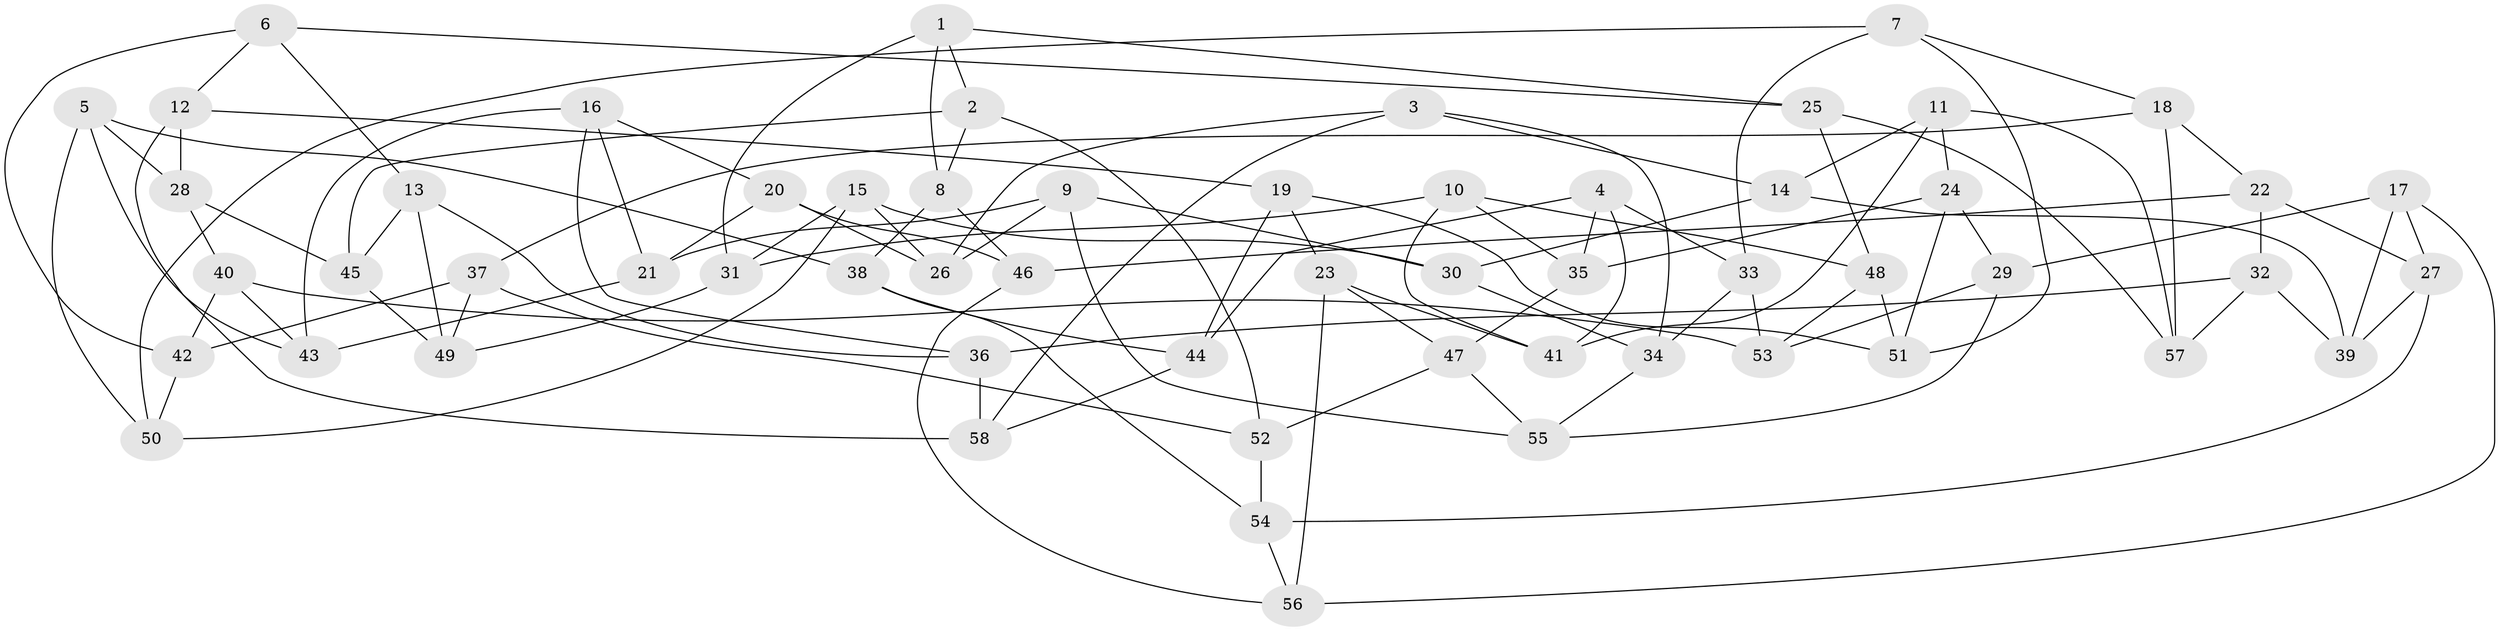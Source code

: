 // Generated by graph-tools (version 1.1) at 2025/03/03/09/25 03:03:04]
// undirected, 58 vertices, 116 edges
graph export_dot {
graph [start="1"]
  node [color=gray90,style=filled];
  1;
  2;
  3;
  4;
  5;
  6;
  7;
  8;
  9;
  10;
  11;
  12;
  13;
  14;
  15;
  16;
  17;
  18;
  19;
  20;
  21;
  22;
  23;
  24;
  25;
  26;
  27;
  28;
  29;
  30;
  31;
  32;
  33;
  34;
  35;
  36;
  37;
  38;
  39;
  40;
  41;
  42;
  43;
  44;
  45;
  46;
  47;
  48;
  49;
  50;
  51;
  52;
  53;
  54;
  55;
  56;
  57;
  58;
  1 -- 25;
  1 -- 31;
  1 -- 8;
  1 -- 2;
  2 -- 45;
  2 -- 52;
  2 -- 8;
  3 -- 14;
  3 -- 34;
  3 -- 58;
  3 -- 26;
  4 -- 33;
  4 -- 44;
  4 -- 41;
  4 -- 35;
  5 -- 38;
  5 -- 28;
  5 -- 50;
  5 -- 43;
  6 -- 42;
  6 -- 13;
  6 -- 12;
  6 -- 25;
  7 -- 18;
  7 -- 51;
  7 -- 50;
  7 -- 33;
  8 -- 46;
  8 -- 38;
  9 -- 21;
  9 -- 26;
  9 -- 55;
  9 -- 30;
  10 -- 41;
  10 -- 48;
  10 -- 31;
  10 -- 35;
  11 -- 14;
  11 -- 41;
  11 -- 57;
  11 -- 24;
  12 -- 28;
  12 -- 19;
  12 -- 58;
  13 -- 49;
  13 -- 45;
  13 -- 36;
  14 -- 30;
  14 -- 39;
  15 -- 30;
  15 -- 50;
  15 -- 31;
  15 -- 26;
  16 -- 20;
  16 -- 21;
  16 -- 43;
  16 -- 36;
  17 -- 27;
  17 -- 56;
  17 -- 29;
  17 -- 39;
  18 -- 57;
  18 -- 37;
  18 -- 22;
  19 -- 23;
  19 -- 51;
  19 -- 44;
  20 -- 46;
  20 -- 26;
  20 -- 21;
  21 -- 43;
  22 -- 27;
  22 -- 32;
  22 -- 46;
  23 -- 56;
  23 -- 41;
  23 -- 47;
  24 -- 29;
  24 -- 35;
  24 -- 51;
  25 -- 57;
  25 -- 48;
  27 -- 54;
  27 -- 39;
  28 -- 40;
  28 -- 45;
  29 -- 55;
  29 -- 53;
  30 -- 34;
  31 -- 49;
  32 -- 39;
  32 -- 36;
  32 -- 57;
  33 -- 53;
  33 -- 34;
  34 -- 55;
  35 -- 47;
  36 -- 58;
  37 -- 49;
  37 -- 52;
  37 -- 42;
  38 -- 44;
  38 -- 54;
  40 -- 43;
  40 -- 53;
  40 -- 42;
  42 -- 50;
  44 -- 58;
  45 -- 49;
  46 -- 56;
  47 -- 55;
  47 -- 52;
  48 -- 51;
  48 -- 53;
  52 -- 54;
  54 -- 56;
}
